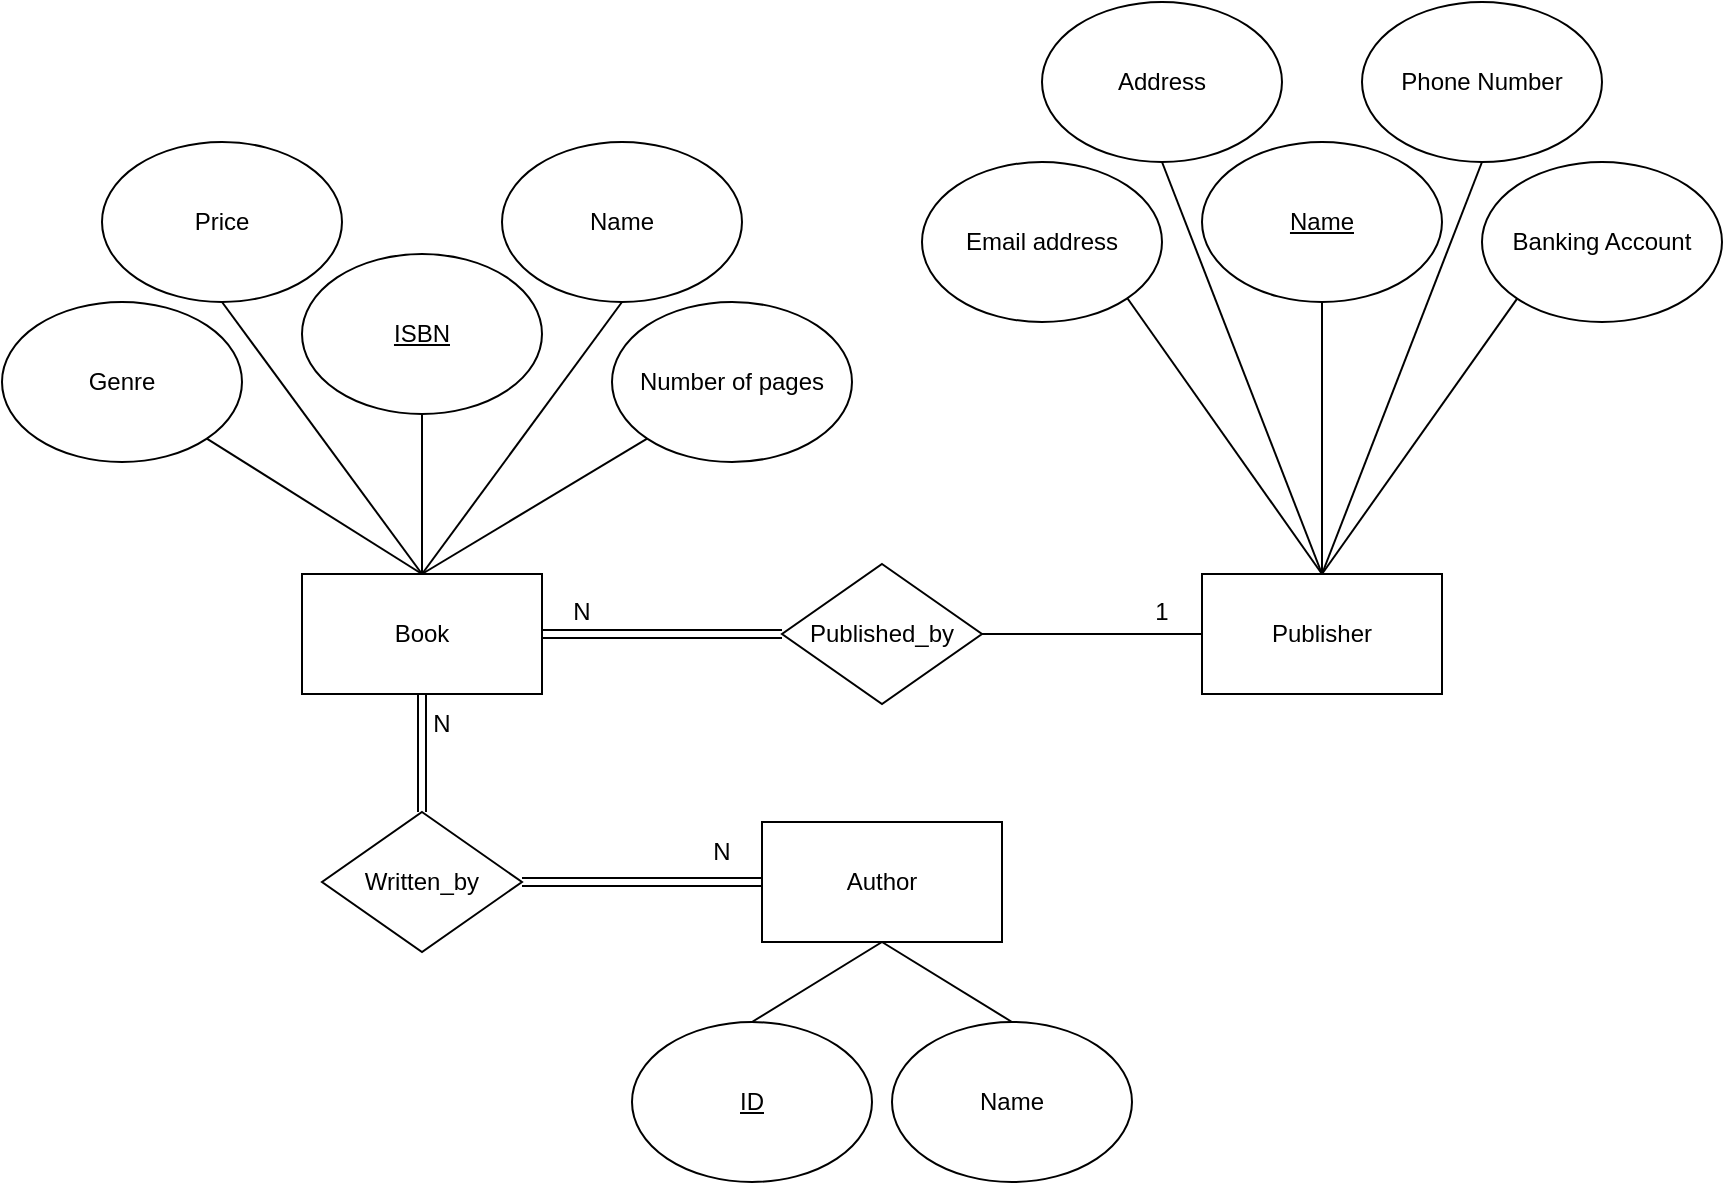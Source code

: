 <mxfile version="15.9.4" type="github">
  <diagram id="R2lEEEUBdFMjLlhIrx00" name="Page-1">
    <mxGraphModel dx="800" dy="1955" grid="1" gridSize="10" guides="1" tooltips="1" connect="1" arrows="1" fold="1" page="1" pageScale="1" pageWidth="850" pageHeight="1100" math="0" shadow="0" extFonts="Permanent Marker^https://fonts.googleapis.com/css?family=Permanent+Marker">
      <root>
        <mxCell id="0" />
        <mxCell id="1" parent="0" />
        <mxCell id="1Zi6ryn8sn-CF4CWFkzp-1" value="Written_by" style="rhombus;whiteSpace=wrap;html=1;" vertex="1" parent="1">
          <mxGeometry x="280" y="325" width="100" height="70" as="geometry" />
        </mxCell>
        <mxCell id="1Zi6ryn8sn-CF4CWFkzp-2" value="Book" style="rounded=0;whiteSpace=wrap;html=1;" vertex="1" parent="1">
          <mxGeometry x="270" y="206" width="120" height="60" as="geometry" />
        </mxCell>
        <mxCell id="1Zi6ryn8sn-CF4CWFkzp-3" value="&lt;u&gt;ISBN&lt;/u&gt;" style="ellipse;whiteSpace=wrap;html=1;" vertex="1" parent="1">
          <mxGeometry x="270" y="46" width="120" height="80" as="geometry" />
        </mxCell>
        <mxCell id="1Zi6ryn8sn-CF4CWFkzp-4" value="" style="endArrow=none;html=1;rounded=0;exitX=0.5;exitY=0;exitDx=0;exitDy=0;entryX=0.5;entryY=1;entryDx=0;entryDy=0;" edge="1" parent="1" source="1Zi6ryn8sn-CF4CWFkzp-2" target="1Zi6ryn8sn-CF4CWFkzp-3">
          <mxGeometry width="50" height="50" relative="1" as="geometry">
            <mxPoint x="380" y="196" as="sourcePoint" />
            <mxPoint x="430" y="146" as="targetPoint" />
          </mxGeometry>
        </mxCell>
        <mxCell id="1Zi6ryn8sn-CF4CWFkzp-5" value="" style="endArrow=none;html=1;rounded=0;exitX=0.5;exitY=0;exitDx=0;exitDy=0;entryX=0.5;entryY=1;entryDx=0;entryDy=0;strokeColor=default;shape=link;" edge="1" parent="1" source="1Zi6ryn8sn-CF4CWFkzp-1" target="1Zi6ryn8sn-CF4CWFkzp-2">
          <mxGeometry width="50" height="50" relative="1" as="geometry">
            <mxPoint x="260" y="346" as="sourcePoint" />
            <mxPoint x="260" y="266.0" as="targetPoint" />
          </mxGeometry>
        </mxCell>
        <mxCell id="1Zi6ryn8sn-CF4CWFkzp-6" value="" style="endArrow=none;html=1;rounded=0;entryX=1;entryY=0.5;entryDx=0;entryDy=0;exitX=0;exitY=0.5;exitDx=0;exitDy=0;shape=link;" edge="1" parent="1" source="1Zi6ryn8sn-CF4CWFkzp-7" target="1Zi6ryn8sn-CF4CWFkzp-1">
          <mxGeometry width="50" height="50" relative="1" as="geometry">
            <mxPoint x="330" y="460" as="sourcePoint" />
            <mxPoint x="329.76" y="410" as="targetPoint" />
          </mxGeometry>
        </mxCell>
        <mxCell id="1Zi6ryn8sn-CF4CWFkzp-7" value="Author" style="rounded=0;whiteSpace=wrap;html=1;" vertex="1" parent="1">
          <mxGeometry x="500" y="330" width="120" height="60" as="geometry" />
        </mxCell>
        <mxCell id="1Zi6ryn8sn-CF4CWFkzp-8" value="Name" style="ellipse;whiteSpace=wrap;html=1;" vertex="1" parent="1">
          <mxGeometry x="370" y="-10" width="120" height="80" as="geometry" />
        </mxCell>
        <mxCell id="1Zi6ryn8sn-CF4CWFkzp-9" value="" style="endArrow=none;html=1;rounded=0;exitX=0.5;exitY=0;exitDx=0;exitDy=0;entryX=0.5;entryY=1;entryDx=0;entryDy=0;" edge="1" parent="1" target="1Zi6ryn8sn-CF4CWFkzp-8" source="1Zi6ryn8sn-CF4CWFkzp-2">
          <mxGeometry width="50" height="50" relative="1" as="geometry">
            <mxPoint x="460" y="206" as="sourcePoint" />
            <mxPoint x="560" y="146" as="targetPoint" />
          </mxGeometry>
        </mxCell>
        <mxCell id="1Zi6ryn8sn-CF4CWFkzp-10" value="Price" style="ellipse;whiteSpace=wrap;html=1;" vertex="1" parent="1">
          <mxGeometry x="170" y="-10" width="120" height="80" as="geometry" />
        </mxCell>
        <mxCell id="1Zi6ryn8sn-CF4CWFkzp-11" value="" style="endArrow=none;html=1;rounded=0;exitX=0.5;exitY=0;exitDx=0;exitDy=0;entryX=0.5;entryY=1;entryDx=0;entryDy=0;" edge="1" parent="1" target="1Zi6ryn8sn-CF4CWFkzp-10" source="1Zi6ryn8sn-CF4CWFkzp-2">
          <mxGeometry width="50" height="50" relative="1" as="geometry">
            <mxPoint x="200" y="206" as="sourcePoint" />
            <mxPoint x="300" y="146" as="targetPoint" />
          </mxGeometry>
        </mxCell>
        <mxCell id="1Zi6ryn8sn-CF4CWFkzp-12" value="Genre" style="ellipse;whiteSpace=wrap;html=1;" vertex="1" parent="1">
          <mxGeometry x="120" y="70" width="120" height="80" as="geometry" />
        </mxCell>
        <mxCell id="1Zi6ryn8sn-CF4CWFkzp-13" value="" style="endArrow=none;html=1;rounded=0;exitX=0.5;exitY=0;exitDx=0;exitDy=0;entryX=1;entryY=1;entryDx=0;entryDy=0;" edge="1" parent="1" target="1Zi6ryn8sn-CF4CWFkzp-12" source="1Zi6ryn8sn-CF4CWFkzp-2">
          <mxGeometry width="50" height="50" relative="1" as="geometry">
            <mxPoint x="250" y="276" as="sourcePoint" />
            <mxPoint x="220" y="216" as="targetPoint" />
          </mxGeometry>
        </mxCell>
        <mxCell id="1Zi6ryn8sn-CF4CWFkzp-14" value="Number of pages" style="ellipse;whiteSpace=wrap;html=1;" vertex="1" parent="1">
          <mxGeometry x="425" y="70" width="120" height="80" as="geometry" />
        </mxCell>
        <mxCell id="1Zi6ryn8sn-CF4CWFkzp-15" value="" style="endArrow=none;html=1;rounded=0;exitX=0.5;exitY=0;exitDx=0;exitDy=0;entryX=0;entryY=1;entryDx=0;entryDy=0;" edge="1" parent="1" target="1Zi6ryn8sn-CF4CWFkzp-14" source="1Zi6ryn8sn-CF4CWFkzp-2">
          <mxGeometry width="50" height="50" relative="1" as="geometry">
            <mxPoint x="615" y="266" as="sourcePoint" />
            <mxPoint x="585" y="206" as="targetPoint" />
            <Array as="points" />
          </mxGeometry>
        </mxCell>
        <mxCell id="1Zi6ryn8sn-CF4CWFkzp-16" value="Published_by" style="rhombus;whiteSpace=wrap;html=1;" vertex="1" parent="1">
          <mxGeometry x="510" y="201" width="100" height="70" as="geometry" />
        </mxCell>
        <mxCell id="1Zi6ryn8sn-CF4CWFkzp-17" value="" style="endArrow=none;html=1;rounded=0;entryX=1;entryY=0.5;entryDx=0;entryDy=0;exitX=0;exitY=0.5;exitDx=0;exitDy=0;" edge="1" parent="1" source="1Zi6ryn8sn-CF4CWFkzp-18" target="1Zi6ryn8sn-CF4CWFkzp-16">
          <mxGeometry width="50" height="50" relative="1" as="geometry">
            <mxPoint x="532" y="340" as="sourcePoint" />
            <mxPoint x="531.76" y="290" as="targetPoint" />
          </mxGeometry>
        </mxCell>
        <mxCell id="1Zi6ryn8sn-CF4CWFkzp-18" value="Publisher" style="rounded=0;whiteSpace=wrap;html=1;" vertex="1" parent="1">
          <mxGeometry x="720" y="206" width="120" height="60" as="geometry" />
        </mxCell>
        <mxCell id="1Zi6ryn8sn-CF4CWFkzp-19" value="" style="endArrow=none;html=1;rounded=0;entryX=1;entryY=0.5;entryDx=0;entryDy=0;exitX=0;exitY=0.5;exitDx=0;exitDy=0;shape=link;" edge="1" parent="1" source="1Zi6ryn8sn-CF4CWFkzp-16" target="1Zi6ryn8sn-CF4CWFkzp-2">
          <mxGeometry width="50" height="50" relative="1" as="geometry">
            <mxPoint x="482" y="260" as="sourcePoint" />
            <mxPoint x="414" y="260" as="targetPoint" />
          </mxGeometry>
        </mxCell>
        <mxCell id="1Zi6ryn8sn-CF4CWFkzp-20" value="&lt;u&gt;Name&lt;/u&gt;" style="ellipse;whiteSpace=wrap;html=1;" vertex="1" parent="1">
          <mxGeometry x="720" y="-10" width="120" height="80" as="geometry" />
        </mxCell>
        <mxCell id="1Zi6ryn8sn-CF4CWFkzp-21" value="" style="endArrow=none;html=1;rounded=0;entryX=0.5;entryY=1;entryDx=0;entryDy=0;exitX=0.5;exitY=0;exitDx=0;exitDy=0;" edge="1" parent="1" target="1Zi6ryn8sn-CF4CWFkzp-20" source="1Zi6ryn8sn-CF4CWFkzp-18">
          <mxGeometry width="50" height="50" relative="1" as="geometry">
            <mxPoint x="690" y="180" as="sourcePoint" />
            <mxPoint x="840" y="126.84" as="targetPoint" />
          </mxGeometry>
        </mxCell>
        <mxCell id="1Zi6ryn8sn-CF4CWFkzp-22" value="Address" style="ellipse;whiteSpace=wrap;html=1;" vertex="1" parent="1">
          <mxGeometry x="640" y="-80" width="120" height="80" as="geometry" />
        </mxCell>
        <mxCell id="1Zi6ryn8sn-CF4CWFkzp-23" value="" style="endArrow=none;html=1;rounded=0;exitX=0.5;exitY=0;exitDx=0;exitDy=0;entryX=0.5;entryY=1;entryDx=0;entryDy=0;" edge="1" parent="1" target="1Zi6ryn8sn-CF4CWFkzp-22" source="1Zi6ryn8sn-CF4CWFkzp-18">
          <mxGeometry width="50" height="50" relative="1" as="geometry">
            <mxPoint x="790.0" y="176" as="sourcePoint" />
            <mxPoint x="970" y="126.84" as="targetPoint" />
          </mxGeometry>
        </mxCell>
        <mxCell id="1Zi6ryn8sn-CF4CWFkzp-24" value="Phone Number" style="ellipse;whiteSpace=wrap;html=1;" vertex="1" parent="1">
          <mxGeometry x="800" y="-80" width="120" height="80" as="geometry" />
        </mxCell>
        <mxCell id="1Zi6ryn8sn-CF4CWFkzp-25" value="" style="endArrow=none;html=1;rounded=0;entryX=0.5;entryY=1;entryDx=0;entryDy=0;exitX=0.5;exitY=0;exitDx=0;exitDy=0;" edge="1" parent="1" target="1Zi6ryn8sn-CF4CWFkzp-24" source="1Zi6ryn8sn-CF4CWFkzp-18">
          <mxGeometry width="50" height="50" relative="1" as="geometry">
            <mxPoint x="750" y="150" as="sourcePoint" />
            <mxPoint x="1010" y="186.84" as="targetPoint" />
          </mxGeometry>
        </mxCell>
        <mxCell id="1Zi6ryn8sn-CF4CWFkzp-26" value="Email address" style="ellipse;whiteSpace=wrap;html=1;" vertex="1" parent="1">
          <mxGeometry x="580" y="1.421e-14" width="120" height="80" as="geometry" />
        </mxCell>
        <mxCell id="1Zi6ryn8sn-CF4CWFkzp-27" value="" style="endArrow=none;html=1;rounded=0;exitX=0.5;exitY=0;exitDx=0;exitDy=0;entryX=1;entryY=1;entryDx=0;entryDy=0;" edge="1" parent="1" target="1Zi6ryn8sn-CF4CWFkzp-26" source="1Zi6ryn8sn-CF4CWFkzp-18">
          <mxGeometry width="50" height="50" relative="1" as="geometry">
            <mxPoint x="790.0" y="176" as="sourcePoint" />
            <mxPoint x="1040" y="246.42" as="targetPoint" />
          </mxGeometry>
        </mxCell>
        <mxCell id="1Zi6ryn8sn-CF4CWFkzp-28" value="Banking Account" style="ellipse;whiteSpace=wrap;html=1;" vertex="1" parent="1">
          <mxGeometry x="860" width="120" height="80" as="geometry" />
        </mxCell>
        <mxCell id="1Zi6ryn8sn-CF4CWFkzp-29" value="" style="endArrow=none;html=1;rounded=0;exitX=0.5;exitY=0;exitDx=0;exitDy=0;entryX=0;entryY=1;entryDx=0;entryDy=0;" edge="1" parent="1" target="1Zi6ryn8sn-CF4CWFkzp-28" source="1Zi6ryn8sn-CF4CWFkzp-18">
          <mxGeometry width="50" height="50" relative="1" as="geometry">
            <mxPoint x="940.0" y="169.16" as="sourcePoint" />
            <mxPoint x="1060" y="120" as="targetPoint" />
          </mxGeometry>
        </mxCell>
        <mxCell id="1Zi6ryn8sn-CF4CWFkzp-30" value="N" style="text;html=1;strokeColor=none;fillColor=none;align=center;verticalAlign=middle;whiteSpace=wrap;rounded=0;" vertex="1" parent="1">
          <mxGeometry x="380" y="210" width="60" height="30" as="geometry" />
        </mxCell>
        <mxCell id="1Zi6ryn8sn-CF4CWFkzp-31" value="1" style="text;html=1;strokeColor=none;fillColor=none;align=center;verticalAlign=middle;whiteSpace=wrap;rounded=0;" vertex="1" parent="1">
          <mxGeometry x="670" y="210" width="60" height="30" as="geometry" />
        </mxCell>
        <mxCell id="1Zi6ryn8sn-CF4CWFkzp-32" value="N" style="text;html=1;strokeColor=none;fillColor=none;align=center;verticalAlign=middle;whiteSpace=wrap;rounded=0;" vertex="1" parent="1">
          <mxGeometry x="310" y="266" width="60" height="30" as="geometry" />
        </mxCell>
        <mxCell id="1Zi6ryn8sn-CF4CWFkzp-33" value="N" style="text;html=1;strokeColor=none;fillColor=none;align=center;verticalAlign=middle;whiteSpace=wrap;rounded=0;" vertex="1" parent="1">
          <mxGeometry x="450" y="330" width="60" height="30" as="geometry" />
        </mxCell>
        <mxCell id="1Zi6ryn8sn-CF4CWFkzp-35" value="&lt;u&gt;ID&lt;/u&gt;" style="ellipse;whiteSpace=wrap;html=1;" vertex="1" parent="1">
          <mxGeometry x="435" y="430" width="120" height="80" as="geometry" />
        </mxCell>
        <mxCell id="1Zi6ryn8sn-CF4CWFkzp-36" value="" style="endArrow=none;html=1;rounded=0;entryX=0.5;entryY=0;entryDx=0;entryDy=0;exitX=0.5;exitY=1;exitDx=0;exitDy=0;" edge="1" parent="1" target="1Zi6ryn8sn-CF4CWFkzp-35" source="1Zi6ryn8sn-CF4CWFkzp-7">
          <mxGeometry width="50" height="50" relative="1" as="geometry">
            <mxPoint x="470" y="570" as="sourcePoint" />
            <mxPoint x="690" y="626" as="targetPoint" />
          </mxGeometry>
        </mxCell>
        <mxCell id="1Zi6ryn8sn-CF4CWFkzp-37" value="Name" style="ellipse;whiteSpace=wrap;html=1;" vertex="1" parent="1">
          <mxGeometry x="565" y="430" width="120" height="80" as="geometry" />
        </mxCell>
        <mxCell id="1Zi6ryn8sn-CF4CWFkzp-38" value="" style="endArrow=none;html=1;rounded=0;entryX=0.5;entryY=0;entryDx=0;entryDy=0;exitX=0.5;exitY=1;exitDx=0;exitDy=0;" edge="1" parent="1" target="1Zi6ryn8sn-CF4CWFkzp-37" source="1Zi6ryn8sn-CF4CWFkzp-7">
          <mxGeometry width="50" height="50" relative="1" as="geometry">
            <mxPoint x="690" y="390" as="sourcePoint" />
            <mxPoint x="820" y="626" as="targetPoint" />
          </mxGeometry>
        </mxCell>
      </root>
    </mxGraphModel>
  </diagram>
</mxfile>
